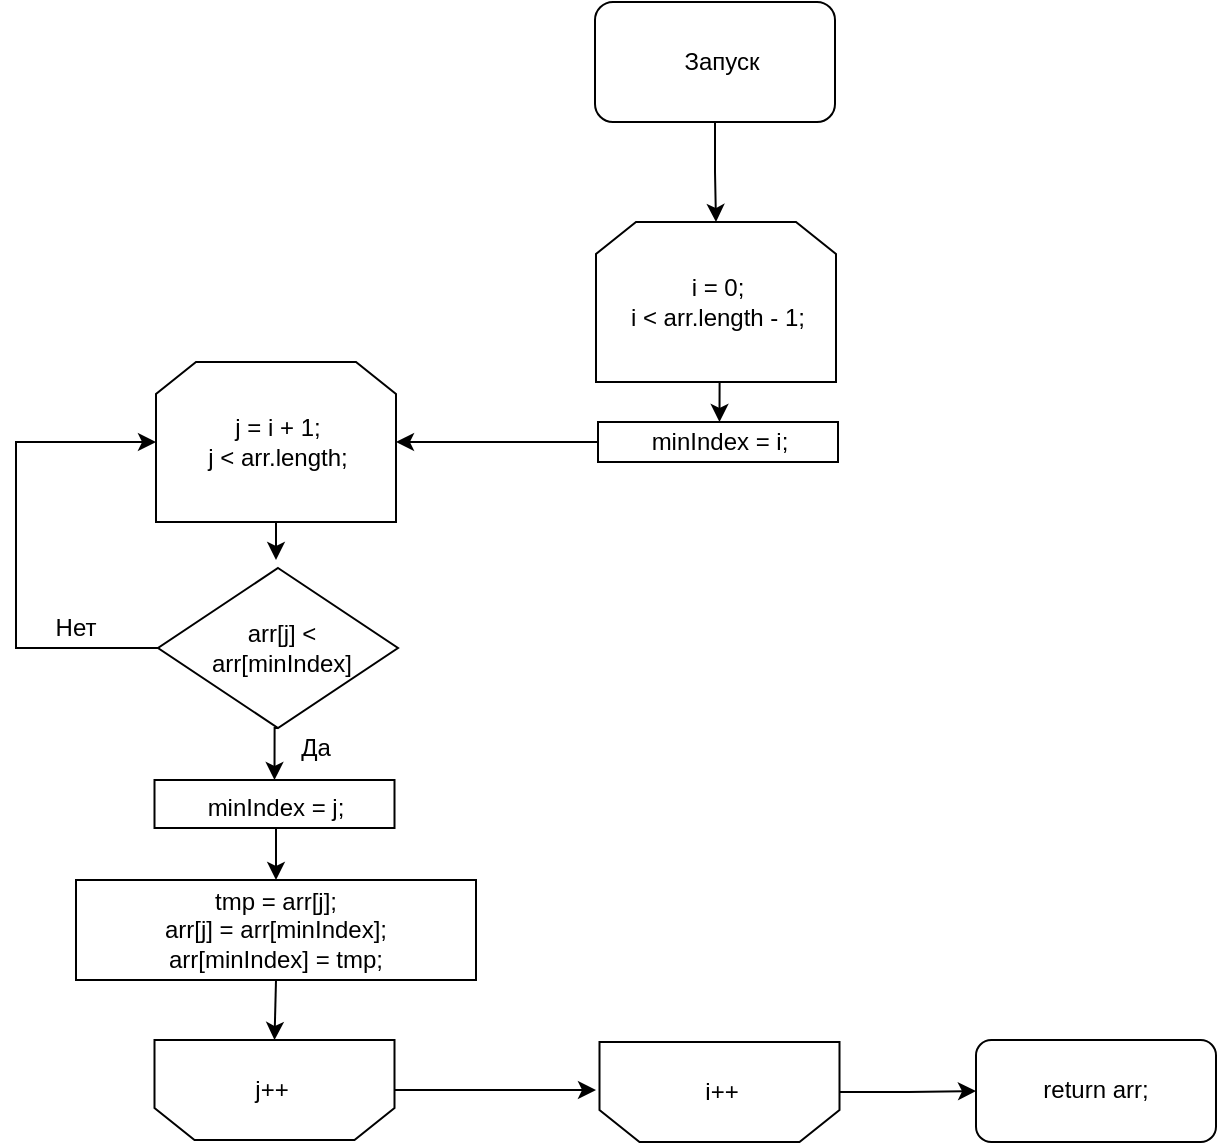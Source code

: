 <mxfile version="13.7.9" type="embed"><diagram id="2sEbRZzfdV60qJjtAkV-" name="Page-1"><mxGraphModel dx="1027" dy="743" grid="1" gridSize="10" guides="1" tooltips="1" connect="1" arrows="1" fold="1" page="1" pageScale="1" pageWidth="850" pageHeight="1100" math="0" shadow="0"><root><mxCell id="0"/><mxCell id="1" parent="0"/><mxCell id="29" style="edgeStyle=orthogonalEdgeStyle;rounded=0;orthogonalLoop=1;jettySize=auto;html=1;exitX=0.5;exitY=1;exitDx=0;exitDy=0;entryX=0.5;entryY=0;entryDx=0;entryDy=0;" edge="1" parent="1" source="2" target="4"><mxGeometry relative="1" as="geometry"/></mxCell><mxCell id="2" value="" style="rounded=1;whiteSpace=wrap;html=1;" vertex="1" parent="1"><mxGeometry x="319.5" y="10" width="120" height="60" as="geometry"/></mxCell><mxCell id="3" value="Запуск" style="text;html=1;strokeColor=none;fillColor=none;align=center;verticalAlign=middle;whiteSpace=wrap;rounded=0;" vertex="1" parent="1"><mxGeometry x="363" y="30" width="40" height="20" as="geometry"/></mxCell><mxCell id="30" style="edgeStyle=orthogonalEdgeStyle;rounded=0;orthogonalLoop=1;jettySize=auto;html=1;exitX=0.5;exitY=1;exitDx=0;exitDy=0;entryX=0.5;entryY=0;entryDx=0;entryDy=0;" edge="1" parent="1" source="4" target="19"><mxGeometry relative="1" as="geometry"/></mxCell><mxCell id="4" value="" style="shape=loopLimit;whiteSpace=wrap;html=1;" vertex="1" parent="1"><mxGeometry x="320" y="120" width="120" height="80" as="geometry"/></mxCell><mxCell id="6" value="i = 0;&lt;br&gt;i &amp;lt; arr.length - 1;" style="text;html=1;strokeColor=none;fillColor=none;align=center;verticalAlign=middle;whiteSpace=wrap;rounded=0;" vertex="1" parent="1"><mxGeometry x="326" y="150" width="110" height="20" as="geometry"/></mxCell><mxCell id="32" style="edgeStyle=orthogonalEdgeStyle;rounded=0;orthogonalLoop=1;jettySize=auto;html=1;exitX=0.5;exitY=1;exitDx=0;exitDy=0;" edge="1" parent="1" source="8"><mxGeometry relative="1" as="geometry"><mxPoint x="160" y="289" as="targetPoint"/></mxGeometry></mxCell><mxCell id="8" value="" style="shape=loopLimit;whiteSpace=wrap;html=1;" vertex="1" parent="1"><mxGeometry x="100" y="190" width="120" height="80" as="geometry"/></mxCell><mxCell id="9" value="j = i + 1;&lt;br&gt;j &amp;lt; arr.length;&lt;br&gt;" style="text;html=1;strokeColor=none;fillColor=none;align=center;verticalAlign=middle;whiteSpace=wrap;rounded=0;" vertex="1" parent="1"><mxGeometry x="106" y="220" width="110" height="20" as="geometry"/></mxCell><mxCell id="21" style="edgeStyle=orthogonalEdgeStyle;rounded=0;orthogonalLoop=1;jettySize=auto;html=1;exitX=0;exitY=0.5;exitDx=0;exitDy=0;entryX=0;entryY=0.5;entryDx=0;entryDy=0;" edge="1" parent="1" source="11" target="8"><mxGeometry relative="1" as="geometry"><Array as="points"><mxPoint x="30" y="333"/><mxPoint x="30" y="230"/></Array></mxGeometry></mxCell><mxCell id="26" style="edgeStyle=orthogonalEdgeStyle;rounded=0;orthogonalLoop=1;jettySize=auto;html=1;exitX=0.5;exitY=1;exitDx=0;exitDy=0;entryX=0.5;entryY=0;entryDx=0;entryDy=0;" edge="1" parent="1" source="11" target="24"><mxGeometry relative="1" as="geometry"/></mxCell><mxCell id="11" value="" style="rhombus;whiteSpace=wrap;html=1;" vertex="1" parent="1"><mxGeometry x="101" y="293" width="120" height="80" as="geometry"/></mxCell><mxCell id="14" value="arr[j] &amp;lt; arr[minIndex]" style="text;html=1;strokeColor=none;fillColor=none;align=center;verticalAlign=middle;whiteSpace=wrap;rounded=0;" vertex="1" parent="1"><mxGeometry x="113" y="313" width="100" height="40" as="geometry"/></mxCell><mxCell id="55" style="edgeStyle=orthogonalEdgeStyle;rounded=0;orthogonalLoop=1;jettySize=auto;html=1;exitX=0;exitY=0.5;exitDx=0;exitDy=0;entryX=1;entryY=0.5;entryDx=0;entryDy=0;" edge="1" parent="1" source="18" target="8"><mxGeometry relative="1" as="geometry"/></mxCell><mxCell id="18" value="" style="rounded=0;whiteSpace=wrap;html=1;" vertex="1" parent="1"><mxGeometry x="321" y="220" width="120" height="20" as="geometry"/></mxCell><mxCell id="19" value="minIndex = i;" style="text;html=1;strokeColor=none;fillColor=none;align=center;verticalAlign=middle;whiteSpace=wrap;rounded=0;" vertex="1" parent="1"><mxGeometry x="331.75" y="220" width="100" height="20" as="geometry"/></mxCell><mxCell id="23" value="Нет" style="text;html=1;strokeColor=none;fillColor=none;align=center;verticalAlign=middle;whiteSpace=wrap;rounded=0;" vertex="1" parent="1"><mxGeometry x="40" y="313" width="40" height="20" as="geometry"/></mxCell><mxCell id="24" value="" style="rounded=0;whiteSpace=wrap;html=1;" vertex="1" parent="1"><mxGeometry x="99.25" y="399" width="120" height="24" as="geometry"/></mxCell><mxCell id="38" style="edgeStyle=orthogonalEdgeStyle;rounded=0;orthogonalLoop=1;jettySize=auto;html=1;exitX=0.5;exitY=1;exitDx=0;exitDy=0;entryX=0.5;entryY=0;entryDx=0;entryDy=0;" edge="1" parent="1" source="25" target="36"><mxGeometry relative="1" as="geometry"/></mxCell><mxCell id="25" value="minIndex = j;" style="text;html=1;strokeColor=none;fillColor=none;align=center;verticalAlign=middle;whiteSpace=wrap;rounded=0;" vertex="1" parent="1"><mxGeometry x="110" y="403" width="100" height="20" as="geometry"/></mxCell><mxCell id="27" value="Да" style="text;html=1;strokeColor=none;fillColor=none;align=center;verticalAlign=middle;whiteSpace=wrap;rounded=0;" vertex="1" parent="1"><mxGeometry x="160" y="373" width="40" height="20" as="geometry"/></mxCell><mxCell id="48" style="edgeStyle=orthogonalEdgeStyle;rounded=0;orthogonalLoop=1;jettySize=auto;html=1;exitX=0.5;exitY=1;exitDx=0;exitDy=0;entryX=0.5;entryY=1;entryDx=0;entryDy=0;" edge="1" parent="1" source="36" target="42"><mxGeometry relative="1" as="geometry"/></mxCell><mxCell id="36" value="" style="rounded=0;whiteSpace=wrap;html=1;" vertex="1" parent="1"><mxGeometry x="60" y="449" width="200" height="50" as="geometry"/></mxCell><mxCell id="37" value="tmp = arr[j];&lt;br&gt;arr[j] = arr[minIndex];&lt;br&gt;arr[minIndex] = tmp;" style="text;html=1;strokeColor=none;fillColor=none;align=center;verticalAlign=middle;whiteSpace=wrap;rounded=0;" vertex="1" parent="1"><mxGeometry x="70" y="464" width="180" height="20" as="geometry"/></mxCell><mxCell id="54" style="edgeStyle=orthogonalEdgeStyle;rounded=0;orthogonalLoop=1;jettySize=auto;html=1;exitX=0;exitY=0.5;exitDx=0;exitDy=0;" edge="1" parent="1" source="42"><mxGeometry relative="1" as="geometry"><mxPoint x="320" y="554" as="targetPoint"/></mxGeometry></mxCell><mxCell id="42" value="" style="shape=loopLimit;whiteSpace=wrap;html=1;direction=west;" vertex="1" parent="1"><mxGeometry x="99.25" y="529" width="120" height="50" as="geometry"/></mxCell><mxCell id="43" value="j++" style="text;html=1;strokeColor=none;fillColor=none;align=center;verticalAlign=middle;whiteSpace=wrap;rounded=0;direction=west;" vertex="1" parent="1"><mxGeometry x="103" y="544" width="110" height="20" as="geometry"/></mxCell><mxCell id="58" style="edgeStyle=orthogonalEdgeStyle;rounded=0;orthogonalLoop=1;jettySize=auto;html=1;exitX=0;exitY=0.5;exitDx=0;exitDy=0;entryX=0;entryY=0.5;entryDx=0;entryDy=0;" edge="1" parent="1" source="49" target="56"><mxGeometry relative="1" as="geometry"/></mxCell><mxCell id="49" value="" style="shape=loopLimit;whiteSpace=wrap;html=1;direction=west;" vertex="1" parent="1"><mxGeometry x="321.75" y="530" width="120" height="50" as="geometry"/></mxCell><mxCell id="50" value="i++" style="text;html=1;strokeColor=none;fillColor=none;align=center;verticalAlign=middle;whiteSpace=wrap;rounded=0;direction=west;" vertex="1" parent="1"><mxGeometry x="328" y="545" width="110" height="20" as="geometry"/></mxCell><mxCell id="56" value="" style="rounded=1;whiteSpace=wrap;html=1;" vertex="1" parent="1"><mxGeometry x="510" y="529" width="120" height="51" as="geometry"/></mxCell><mxCell id="57" value="return arr;" style="text;html=1;strokeColor=none;fillColor=none;align=center;verticalAlign=middle;whiteSpace=wrap;rounded=0;" vertex="1" parent="1"><mxGeometry x="540" y="544" width="60" height="20" as="geometry"/></mxCell></root></mxGraphModel></diagram></mxfile>